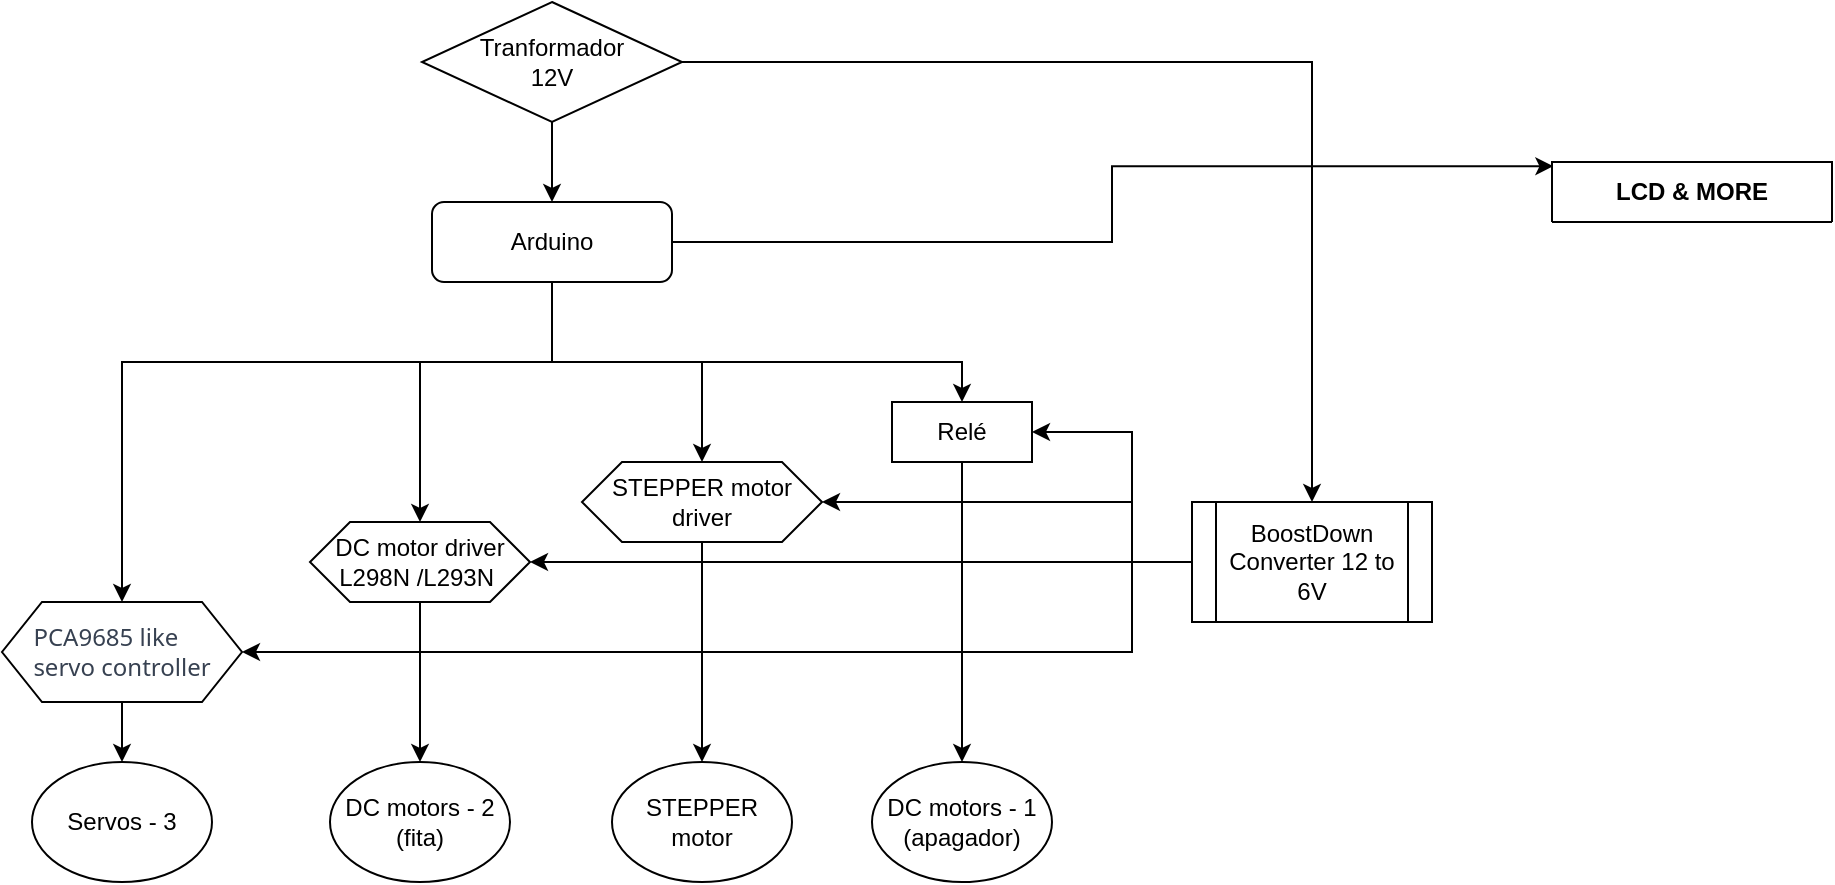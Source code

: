 <mxfile version="21.0.8" type="github">
  <diagram id="C5RBs43oDa-KdzZeNtuy" name="Page-1">
    <mxGraphModel dx="1434" dy="756" grid="1" gridSize="10" guides="1" tooltips="1" connect="1" arrows="1" fold="1" page="1" pageScale="1" pageWidth="827" pageHeight="1169" math="0" shadow="0">
      <root>
        <mxCell id="WIyWlLk6GJQsqaUBKTNV-0" />
        <mxCell id="WIyWlLk6GJQsqaUBKTNV-1" parent="WIyWlLk6GJQsqaUBKTNV-0" />
        <mxCell id="rxbA8oqwe8ahJq8Qh0FR-11" style="edgeStyle=orthogonalEdgeStyle;rounded=0;orthogonalLoop=1;jettySize=auto;html=1;entryX=0.5;entryY=0;entryDx=0;entryDy=0;" parent="WIyWlLk6GJQsqaUBKTNV-1" source="WIyWlLk6GJQsqaUBKTNV-3" target="rxbA8oqwe8ahJq8Qh0FR-8" edge="1">
          <mxGeometry relative="1" as="geometry">
            <Array as="points">
              <mxPoint x="310" y="300" />
              <mxPoint x="515" y="300" />
            </Array>
          </mxGeometry>
        </mxCell>
        <mxCell id="Qd1Z7RHTw6pURVh9gfv0-9" style="edgeStyle=orthogonalEdgeStyle;rounded=0;orthogonalLoop=1;jettySize=auto;html=1;entryX=0.5;entryY=0;entryDx=0;entryDy=0;" edge="1" parent="WIyWlLk6GJQsqaUBKTNV-1" source="WIyWlLk6GJQsqaUBKTNV-3" target="Qd1Z7RHTw6pURVh9gfv0-0">
          <mxGeometry relative="1" as="geometry">
            <Array as="points">
              <mxPoint x="310" y="300" />
              <mxPoint x="244" y="300" />
            </Array>
          </mxGeometry>
        </mxCell>
        <mxCell id="Qd1Z7RHTw6pURVh9gfv0-13" style="edgeStyle=orthogonalEdgeStyle;rounded=0;orthogonalLoop=1;jettySize=auto;html=1;entryX=0.5;entryY=0;entryDx=0;entryDy=0;" edge="1" parent="WIyWlLk6GJQsqaUBKTNV-1" source="WIyWlLk6GJQsqaUBKTNV-3" target="Qd1Z7RHTw6pURVh9gfv0-10">
          <mxGeometry relative="1" as="geometry">
            <Array as="points">
              <mxPoint x="310" y="300" />
              <mxPoint x="95" y="300" />
            </Array>
          </mxGeometry>
        </mxCell>
        <mxCell id="Qd1Z7RHTw6pURVh9gfv0-21" style="edgeStyle=orthogonalEdgeStyle;rounded=0;orthogonalLoop=1;jettySize=auto;html=1;entryX=0.005;entryY=0.07;entryDx=0;entryDy=0;entryPerimeter=0;" edge="1" parent="WIyWlLk6GJQsqaUBKTNV-1" source="WIyWlLk6GJQsqaUBKTNV-3" target="Qd1Z7RHTw6pURVh9gfv0-19">
          <mxGeometry relative="1" as="geometry" />
        </mxCell>
        <mxCell id="Qd1Z7RHTw6pURVh9gfv0-33" style="edgeStyle=orthogonalEdgeStyle;rounded=0;orthogonalLoop=1;jettySize=auto;html=1;entryX=0.5;entryY=0;entryDx=0;entryDy=0;" edge="1" parent="WIyWlLk6GJQsqaUBKTNV-1" source="WIyWlLk6GJQsqaUBKTNV-3" target="Qd1Z7RHTw6pURVh9gfv0-30">
          <mxGeometry relative="1" as="geometry">
            <Array as="points">
              <mxPoint x="310" y="300" />
              <mxPoint x="385" y="300" />
            </Array>
          </mxGeometry>
        </mxCell>
        <mxCell id="WIyWlLk6GJQsqaUBKTNV-3" value="Arduino&lt;br&gt;" style="rounded=1;whiteSpace=wrap;html=1;fontSize=12;glass=0;strokeWidth=1;shadow=0;" parent="WIyWlLk6GJQsqaUBKTNV-1" vertex="1">
          <mxGeometry x="250" y="220" width="120" height="40" as="geometry" />
        </mxCell>
        <mxCell id="Qd1Z7RHTw6pURVh9gfv0-3" style="edgeStyle=orthogonalEdgeStyle;rounded=0;orthogonalLoop=1;jettySize=auto;html=1;entryX=0.5;entryY=0;entryDx=0;entryDy=0;" edge="1" parent="WIyWlLk6GJQsqaUBKTNV-1" source="rxbA8oqwe8ahJq8Qh0FR-1" target="WIyWlLk6GJQsqaUBKTNV-3">
          <mxGeometry relative="1" as="geometry" />
        </mxCell>
        <mxCell id="Qd1Z7RHTw6pURVh9gfv0-4" style="edgeStyle=orthogonalEdgeStyle;rounded=0;orthogonalLoop=1;jettySize=auto;html=1;entryX=0.5;entryY=0;entryDx=0;entryDy=0;" edge="1" parent="WIyWlLk6GJQsqaUBKTNV-1" source="rxbA8oqwe8ahJq8Qh0FR-1" target="rxbA8oqwe8ahJq8Qh0FR-2">
          <mxGeometry relative="1" as="geometry" />
        </mxCell>
        <mxCell id="rxbA8oqwe8ahJq8Qh0FR-1" value="Tranformador&lt;br&gt;12V" style="rhombus;whiteSpace=wrap;html=1;" parent="WIyWlLk6GJQsqaUBKTNV-1" vertex="1">
          <mxGeometry x="245" y="120" width="130" height="60" as="geometry" />
        </mxCell>
        <mxCell id="Qd1Z7RHTw6pURVh9gfv0-6" style="edgeStyle=orthogonalEdgeStyle;rounded=0;orthogonalLoop=1;jettySize=auto;html=1;entryX=1;entryY=0.5;entryDx=0;entryDy=0;" edge="1" parent="WIyWlLk6GJQsqaUBKTNV-1" source="rxbA8oqwe8ahJq8Qh0FR-2" target="rxbA8oqwe8ahJq8Qh0FR-8">
          <mxGeometry relative="1" as="geometry">
            <Array as="points">
              <mxPoint x="600" y="400" />
              <mxPoint x="600" y="335" />
            </Array>
          </mxGeometry>
        </mxCell>
        <mxCell id="Qd1Z7RHTw6pURVh9gfv0-8" style="edgeStyle=orthogonalEdgeStyle;rounded=0;orthogonalLoop=1;jettySize=auto;html=1;" edge="1" parent="WIyWlLk6GJQsqaUBKTNV-1" source="rxbA8oqwe8ahJq8Qh0FR-2" target="Qd1Z7RHTw6pURVh9gfv0-0">
          <mxGeometry relative="1" as="geometry" />
        </mxCell>
        <mxCell id="Qd1Z7RHTw6pURVh9gfv0-14" style="edgeStyle=orthogonalEdgeStyle;rounded=0;orthogonalLoop=1;jettySize=auto;html=1;entryX=1;entryY=0.5;entryDx=0;entryDy=0;" edge="1" parent="WIyWlLk6GJQsqaUBKTNV-1" source="rxbA8oqwe8ahJq8Qh0FR-2" target="Qd1Z7RHTw6pURVh9gfv0-10">
          <mxGeometry relative="1" as="geometry">
            <Array as="points">
              <mxPoint x="600" y="400" />
              <mxPoint x="600" y="445" />
            </Array>
          </mxGeometry>
        </mxCell>
        <mxCell id="Qd1Z7RHTw6pURVh9gfv0-31" style="edgeStyle=orthogonalEdgeStyle;rounded=0;orthogonalLoop=1;jettySize=auto;html=1;entryX=1;entryY=0.5;entryDx=0;entryDy=0;" edge="1" parent="WIyWlLk6GJQsqaUBKTNV-1" source="rxbA8oqwe8ahJq8Qh0FR-2" target="Qd1Z7RHTw6pURVh9gfv0-30">
          <mxGeometry relative="1" as="geometry">
            <Array as="points">
              <mxPoint x="600" y="400" />
              <mxPoint x="600" y="370" />
            </Array>
          </mxGeometry>
        </mxCell>
        <mxCell id="rxbA8oqwe8ahJq8Qh0FR-2" value="BoostDown&lt;br&gt;Converter 12 to 6V" style="shape=process;whiteSpace=wrap;html=1;backgroundOutline=1;rotation=0;" parent="WIyWlLk6GJQsqaUBKTNV-1" vertex="1">
          <mxGeometry x="630" y="370" width="120" height="60" as="geometry" />
        </mxCell>
        <mxCell id="rxbA8oqwe8ahJq8Qh0FR-5" value="Servos - 3" style="ellipse;whiteSpace=wrap;html=1;" parent="WIyWlLk6GJQsqaUBKTNV-1" vertex="1">
          <mxGeometry x="50" y="500" width="90" height="60" as="geometry" />
        </mxCell>
        <mxCell id="rxbA8oqwe8ahJq8Qh0FR-6" value="DC motors - 2&lt;br&gt;(fita)" style="ellipse;whiteSpace=wrap;html=1;" parent="WIyWlLk6GJQsqaUBKTNV-1" vertex="1">
          <mxGeometry x="199" y="500" width="90" height="60" as="geometry" />
        </mxCell>
        <mxCell id="rxbA8oqwe8ahJq8Qh0FR-7" value="DC motors - 1&lt;br&gt;(apagador)" style="ellipse;whiteSpace=wrap;html=1;" parent="WIyWlLk6GJQsqaUBKTNV-1" vertex="1">
          <mxGeometry x="470" y="500" width="90" height="60" as="geometry" />
        </mxCell>
        <mxCell id="rxbA8oqwe8ahJq8Qh0FR-10" style="edgeStyle=orthogonalEdgeStyle;rounded=0;orthogonalLoop=1;jettySize=auto;html=1;entryX=0.5;entryY=0;entryDx=0;entryDy=0;" parent="WIyWlLk6GJQsqaUBKTNV-1" source="rxbA8oqwe8ahJq8Qh0FR-8" target="rxbA8oqwe8ahJq8Qh0FR-7" edge="1">
          <mxGeometry relative="1" as="geometry" />
        </mxCell>
        <mxCell id="rxbA8oqwe8ahJq8Qh0FR-8" value="Relé" style="rounded=0;whiteSpace=wrap;html=1;" parent="WIyWlLk6GJQsqaUBKTNV-1" vertex="1">
          <mxGeometry x="480" y="320" width="70" height="30" as="geometry" />
        </mxCell>
        <mxCell id="Qd1Z7RHTw6pURVh9gfv0-2" style="edgeStyle=orthogonalEdgeStyle;rounded=0;orthogonalLoop=1;jettySize=auto;html=1;entryX=0.5;entryY=0;entryDx=0;entryDy=0;" edge="1" parent="WIyWlLk6GJQsqaUBKTNV-1" source="Qd1Z7RHTw6pURVh9gfv0-0" target="rxbA8oqwe8ahJq8Qh0FR-6">
          <mxGeometry relative="1" as="geometry" />
        </mxCell>
        <mxCell id="Qd1Z7RHTw6pURVh9gfv0-0" value="DC motor driver&lt;br&gt;L298N /L293N&amp;nbsp;" style="shape=hexagon;perimeter=hexagonPerimeter2;whiteSpace=wrap;html=1;fixedSize=1;" vertex="1" parent="WIyWlLk6GJQsqaUBKTNV-1">
          <mxGeometry x="189" y="380" width="110" height="40" as="geometry" />
        </mxCell>
        <mxCell id="Qd1Z7RHTw6pURVh9gfv0-12" style="edgeStyle=orthogonalEdgeStyle;rounded=0;orthogonalLoop=1;jettySize=auto;html=1;entryX=0.5;entryY=0;entryDx=0;entryDy=0;" edge="1" parent="WIyWlLk6GJQsqaUBKTNV-1" source="Qd1Z7RHTw6pURVh9gfv0-10" target="rxbA8oqwe8ahJq8Qh0FR-5">
          <mxGeometry relative="1" as="geometry" />
        </mxCell>
        <mxCell id="Qd1Z7RHTw6pURVh9gfv0-10" value="&lt;br&gt;&lt;div style=&quot;text-align: start;&quot;&gt;&lt;font face=&quot;Söhne, ui-sans-serif, system-ui, -apple-system, Segoe UI, Roboto, Ubuntu, Cantarell, Noto Sans, sans-serif, Helvetica Neue, Arial, Apple Color Emoji, Segoe UI Emoji, Segoe UI Symbol, Noto Color Emoji&quot; color=&quot;#374151&quot;&gt;PCA9685 like&amp;nbsp;&lt;/font&gt;&lt;/div&gt;&lt;div style=&quot;text-align: start;&quot;&gt;&lt;font face=&quot;Söhne, ui-sans-serif, system-ui, -apple-system, Segoe UI, Roboto, Ubuntu, Cantarell, Noto Sans, sans-serif, Helvetica Neue, Arial, Apple Color Emoji, Segoe UI Emoji, Segoe UI Symbol, Noto Color Emoji&quot; color=&quot;#374151&quot;&gt;servo&amp;nbsp;&lt;/font&gt;&lt;span style=&quot;color: rgb(55, 65, 81); font-family: Söhne, ui-sans-serif, system-ui, -apple-system, &amp;quot;Segoe UI&amp;quot;, Roboto, Ubuntu, Cantarell, &amp;quot;Noto Sans&amp;quot;, sans-serif, &amp;quot;Helvetica Neue&amp;quot;, Arial, &amp;quot;Apple Color Emoji&amp;quot;, &amp;quot;Segoe UI Emoji&amp;quot;, &amp;quot;Segoe UI Symbol&amp;quot;, &amp;quot;Noto Color Emoji&amp;quot;; background-color: initial;&quot;&gt;controller&lt;/span&gt;&lt;/div&gt;&lt;div style=&quot;text-align: start;&quot;&gt;&lt;font face=&quot;Söhne, ui-sans-serif, system-ui, -apple-system, Segoe UI, Roboto, Ubuntu, Cantarell, Noto Sans, sans-serif, Helvetica Neue, Arial, Apple Color Emoji, Segoe UI Emoji, Segoe UI Symbol, Noto Color Emoji&quot; color=&quot;#374151&quot;&gt;&lt;br&gt;&lt;/font&gt;&lt;/div&gt;" style="shape=hexagon;perimeter=hexagonPerimeter2;whiteSpace=wrap;html=1;fixedSize=1;" vertex="1" parent="WIyWlLk6GJQsqaUBKTNV-1">
          <mxGeometry x="35" y="420" width="120" height="50" as="geometry" />
        </mxCell>
        <mxCell id="Qd1Z7RHTw6pURVh9gfv0-19" value="LCD &amp;amp; MORE" style="swimlane;whiteSpace=wrap;html=1;startSize=30;" vertex="1" collapsed="1" parent="WIyWlLk6GJQsqaUBKTNV-1">
          <mxGeometry x="810" y="200" width="140" height="30" as="geometry">
            <mxRectangle x="650" y="200" width="200" height="320" as="alternateBounds" />
          </mxGeometry>
        </mxCell>
        <mxCell id="Qd1Z7RHTw6pURVh9gfv0-17" value="LCD &amp;amp; Buttons SHIELD" style="shape=internalStorage;whiteSpace=wrap;html=1;backgroundOutline=1;dx=0;dy=10;" vertex="1" parent="Qd1Z7RHTw6pURVh9gfv0-19">
          <mxGeometry y="30" width="200" height="40" as="geometry" />
        </mxCell>
        <mxCell id="Qd1Z7RHTw6pURVh9gfv0-24" value="SD reader/writer" style="rounded=0;whiteSpace=wrap;html=1;" vertex="1" parent="Qd1Z7RHTw6pURVh9gfv0-19">
          <mxGeometry y="100" width="200" height="30" as="geometry" />
        </mxCell>
        <mxCell id="Qd1Z7RHTw6pURVh9gfv0-23" value="Encoder rotativo" style="rounded=0;whiteSpace=wrap;html=1;" vertex="1" parent="Qd1Z7RHTw6pURVh9gfv0-19">
          <mxGeometry y="70" width="200" height="30" as="geometry" />
        </mxCell>
        <mxCell id="Qd1Z7RHTw6pURVh9gfv0-25" value="Fotoresistências x2" style="rounded=0;whiteSpace=wrap;html=1;" vertex="1" parent="Qd1Z7RHTw6pURVh9gfv0-19">
          <mxGeometry y="130" width="200" height="30" as="geometry" />
        </mxCell>
        <mxCell id="Qd1Z7RHTw6pURVh9gfv0-26" value="resistências 230 / 10k" style="rounded=0;whiteSpace=wrap;html=1;" vertex="1" parent="Qd1Z7RHTw6pURVh9gfv0-19">
          <mxGeometry y="160" width="200" height="30" as="geometry" />
        </mxCell>
        <mxCell id="Qd1Z7RHTw6pURVh9gfv0-27" value="white LED x2" style="rounded=0;whiteSpace=wrap;html=1;" vertex="1" parent="Qd1Z7RHTw6pURVh9gfv0-19">
          <mxGeometry y="190" width="200" height="30" as="geometry" />
        </mxCell>
        <mxCell id="Qd1Z7RHTw6pURVh9gfv0-28" value="LED e sensor IR ? x2" style="rounded=0;whiteSpace=wrap;html=1;" vertex="1" parent="Qd1Z7RHTw6pURVh9gfv0-19">
          <mxGeometry y="220" width="200" height="30" as="geometry" />
        </mxCell>
        <mxCell id="Qd1Z7RHTw6pURVh9gfv0-29" value="STEPPER motor" style="ellipse;whiteSpace=wrap;html=1;" vertex="1" parent="WIyWlLk6GJQsqaUBKTNV-1">
          <mxGeometry x="340" y="500" width="90" height="60" as="geometry" />
        </mxCell>
        <mxCell id="Qd1Z7RHTw6pURVh9gfv0-32" style="edgeStyle=orthogonalEdgeStyle;rounded=0;orthogonalLoop=1;jettySize=auto;html=1;entryX=0.5;entryY=0;entryDx=0;entryDy=0;" edge="1" parent="WIyWlLk6GJQsqaUBKTNV-1" source="Qd1Z7RHTw6pURVh9gfv0-30" target="Qd1Z7RHTw6pURVh9gfv0-29">
          <mxGeometry relative="1" as="geometry" />
        </mxCell>
        <mxCell id="Qd1Z7RHTw6pURVh9gfv0-30" value="STEPPER motor&lt;br&gt;driver" style="shape=hexagon;perimeter=hexagonPerimeter2;whiteSpace=wrap;html=1;fixedSize=1;" vertex="1" parent="WIyWlLk6GJQsqaUBKTNV-1">
          <mxGeometry x="325" y="350" width="120" height="40" as="geometry" />
        </mxCell>
      </root>
    </mxGraphModel>
  </diagram>
</mxfile>
